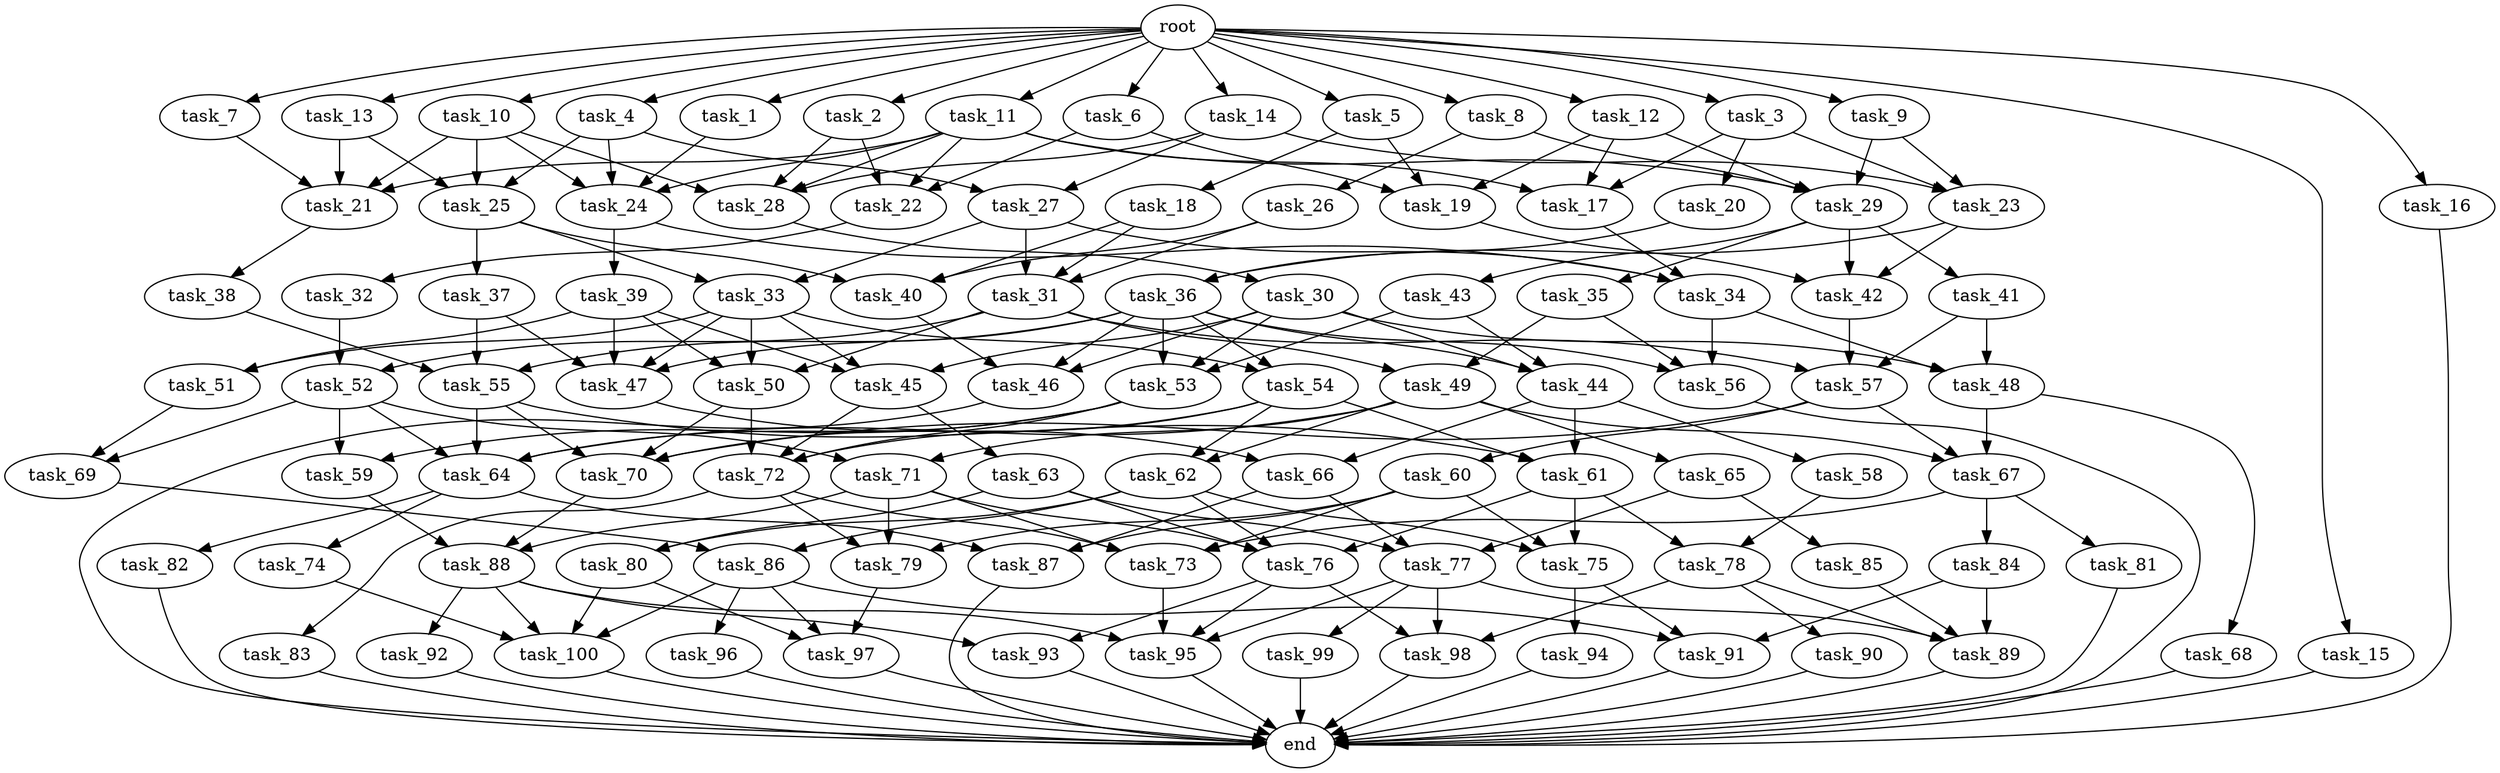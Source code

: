 digraph G {
  task_66 [size="4.171298e+09"];
  task_71 [size="3.880736e+09"];
  task_79 [size="2.459283e+09"];
  task_27 [size="2.301159e+09"];
  task_34 [size="1.012361e+09"];
  task_69 [size="1.684942e+09"];
  task_63 [size="1.887504e+09"];
  task_87 [size="2.814607e+09"];
  task_26 [size="3.989653e+09"];
  task_25 [size="4.017563e+09"];
  task_44 [size="2.734422e+09"];
  task_19 [size="1.812071e+08"];
  task_57 [size="3.711394e+09"];
  task_47 [size="4.398883e+09"];
  task_29 [size="1.658521e+09"];
  task_20 [size="1.246543e+08"];
  task_56 [size="3.108845e+09"];
  task_15 [size="2.359936e+09"];
  task_77 [size="2.841854e+09"];
  task_92 [size="8.857551e+08"];
  task_100 [size="3.018884e+09"];
  task_16 [size="2.571238e+09"];
  task_91 [size="1.638487e+09"];
  task_82 [size="3.879963e+09"];
  task_73 [size="2.258895e+09"];
  task_65 [size="3.382990e+09"];
  task_10 [size="1.065839e+09"];
  task_30 [size="3.271880e+09"];
  task_23 [size="3.964200e+09"];
  task_78 [size="3.940812e+09"];
  task_28 [size="4.521830e+09"];
  task_38 [size="4.172043e+09"];
  task_32 [size="2.854668e+09"];
  task_4 [size="2.821344e+09"];
  task_9 [size="4.589004e+09"];
  task_84 [size="1.385987e+09"];
  task_14 [size="2.080860e+09"];
  end [size="0.000000e+00"];
  task_83 [size="4.300245e+09"];
  task_90 [size="1.905927e+09"];
  task_59 [size="3.659961e+09"];
  task_12 [size="2.833149e+09"];
  task_46 [size="1.320092e+09"];
  task_36 [size="3.509754e+09"];
  task_40 [size="1.935869e+09"];
  task_62 [size="3.458833e+09"];
  task_45 [size="2.430179e+09"];
  task_53 [size="8.795456e+08"];
  task_24 [size="2.744739e+09"];
  task_33 [size="3.073241e+09"];
  task_89 [size="4.531629e+09"];
  task_94 [size="1.249272e+09"];
  task_41 [size="2.950397e+08"];
  task_72 [size="3.778836e+09"];
  task_18 [size="4.935699e+09"];
  task_64 [size="4.349522e+09"];
  task_54 [size="2.239368e+09"];
  task_95 [size="1.178336e+09"];
  task_70 [size="1.617787e+08"];
  task_11 [size="2.219784e+09"];
  task_43 [size="3.416576e+09"];
  task_88 [size="3.169107e+09"];
  task_96 [size="2.350011e+09"];
  task_6 [size="5.956988e+08"];
  task_42 [size="4.767274e+09"];
  task_17 [size="4.186405e+09"];
  task_22 [size="6.918997e+07"];
  task_93 [size="2.442893e+09"];
  task_98 [size="3.927465e+09"];
  task_97 [size="2.753022e+09"];
  task_58 [size="4.738502e+09"];
  task_67 [size="4.158626e+09"];
  root [size="0.000000e+00"];
  task_48 [size="1.179475e+09"];
  task_35 [size="4.140425e+09"];
  task_80 [size="1.543457e+09"];
  task_99 [size="1.470404e+09"];
  task_68 [size="2.166887e+09"];
  task_1 [size="3.743987e+09"];
  task_55 [size="2.653810e+09"];
  task_13 [size="3.933821e+09"];
  task_52 [size="3.745779e+09"];
  task_81 [size="2.659790e+09"];
  task_39 [size="6.264493e+08"];
  task_2 [size="1.669120e+09"];
  task_37 [size="4.439805e+09"];
  task_5 [size="4.368831e+09"];
  task_76 [size="2.919817e+09"];
  task_51 [size="4.405199e+09"];
  task_7 [size="1.757651e+09"];
  task_60 [size="5.132866e+08"];
  task_74 [size="2.463773e+09"];
  task_85 [size="2.985806e+09"];
  task_49 [size="3.360654e+09"];
  task_31 [size="3.168086e+09"];
  task_21 [size="3.683763e+09"];
  task_3 [size="5.300241e+08"];
  task_8 [size="2.960637e+09"];
  task_75 [size="1.346605e+09"];
  task_50 [size="2.711755e+09"];
  task_61 [size="8.048331e+07"];
  task_86 [size="1.426388e+09"];

  task_66 -> task_87 [size="4.171298e+08"];
  task_66 -> task_77 [size="4.171298e+08"];
  task_71 -> task_76 [size="3.880736e+08"];
  task_71 -> task_79 [size="3.880736e+08"];
  task_71 -> task_88 [size="3.880736e+08"];
  task_71 -> task_73 [size="3.880736e+08"];
  task_79 -> task_97 [size="1.639522e+08"];
  task_27 -> task_31 [size="2.301159e+08"];
  task_27 -> task_34 [size="2.301159e+08"];
  task_27 -> task_33 [size="2.301159e+08"];
  task_34 -> task_56 [size="6.749075e+07"];
  task_34 -> task_48 [size="6.749075e+07"];
  task_69 -> task_86 [size="1.684942e+08"];
  task_63 -> task_76 [size="3.775008e+08"];
  task_63 -> task_80 [size="3.775008e+08"];
  task_63 -> task_77 [size="3.775008e+08"];
  task_87 -> end [size="1.000000e-12"];
  task_26 -> task_31 [size="7.979305e+08"];
  task_26 -> task_40 [size="7.979305e+08"];
  task_25 -> task_37 [size="2.678376e+08"];
  task_25 -> task_40 [size="2.678376e+08"];
  task_25 -> task_33 [size="2.678376e+08"];
  task_44 -> task_58 [size="1.822948e+08"];
  task_44 -> task_66 [size="1.822948e+08"];
  task_44 -> task_61 [size="1.822948e+08"];
  task_19 -> task_42 [size="1.208047e+07"];
  task_57 -> task_60 [size="2.474263e+08"];
  task_57 -> task_70 [size="2.474263e+08"];
  task_57 -> task_67 [size="2.474263e+08"];
  task_47 -> task_66 [size="2.199442e+08"];
  task_29 -> task_41 [size="8.292604e+07"];
  task_29 -> task_42 [size="8.292604e+07"];
  task_29 -> task_43 [size="8.292604e+07"];
  task_29 -> task_35 [size="8.292604e+07"];
  task_20 -> task_36 [size="2.493085e+07"];
  task_56 -> end [size="1.000000e-12"];
  task_15 -> end [size="1.000000e-12"];
  task_77 -> task_89 [size="1.894569e+08"];
  task_77 -> task_95 [size="1.894569e+08"];
  task_77 -> task_99 [size="1.894569e+08"];
  task_77 -> task_98 [size="1.894569e+08"];
  task_92 -> end [size="1.000000e-12"];
  task_100 -> end [size="1.000000e-12"];
  task_16 -> end [size="1.000000e-12"];
  task_91 -> end [size="1.000000e-12"];
  task_82 -> end [size="1.000000e-12"];
  task_73 -> task_95 [size="1.129447e+08"];
  task_65 -> task_77 [size="6.765980e+08"];
  task_65 -> task_85 [size="6.765980e+08"];
  task_10 -> task_21 [size="2.131678e+08"];
  task_10 -> task_24 [size="2.131678e+08"];
  task_10 -> task_25 [size="2.131678e+08"];
  task_10 -> task_28 [size="2.131678e+08"];
  task_30 -> task_53 [size="6.543761e+08"];
  task_30 -> task_44 [size="6.543761e+08"];
  task_30 -> task_46 [size="6.543761e+08"];
  task_30 -> task_48 [size="6.543761e+08"];
  task_30 -> task_45 [size="6.543761e+08"];
  task_23 -> task_36 [size="2.642800e+08"];
  task_23 -> task_42 [size="2.642800e+08"];
  task_78 -> task_90 [size="3.940812e+08"];
  task_78 -> task_89 [size="3.940812e+08"];
  task_78 -> task_98 [size="3.940812e+08"];
  task_28 -> task_30 [size="2.260915e+08"];
  task_38 -> task_55 [size="8.344086e+08"];
  task_32 -> task_52 [size="5.709336e+08"];
  task_4 -> task_27 [size="5.642689e+08"];
  task_4 -> task_24 [size="5.642689e+08"];
  task_4 -> task_25 [size="5.642689e+08"];
  task_9 -> task_23 [size="9.178008e+08"];
  task_9 -> task_29 [size="9.178008e+08"];
  task_84 -> task_89 [size="2.771975e+08"];
  task_84 -> task_91 [size="2.771975e+08"];
  task_14 -> task_27 [size="4.161720e+08"];
  task_14 -> task_28 [size="4.161720e+08"];
  task_14 -> task_23 [size="4.161720e+08"];
  task_83 -> end [size="1.000000e-12"];
  task_90 -> end [size="1.000000e-12"];
  task_59 -> task_88 [size="3.659961e+08"];
  task_12 -> task_19 [size="5.666298e+08"];
  task_12 -> task_17 [size="5.666298e+08"];
  task_12 -> task_29 [size="5.666298e+08"];
  task_46 -> end [size="1.000000e-12"];
  task_36 -> task_44 [size="3.509754e+08"];
  task_36 -> task_47 [size="3.509754e+08"];
  task_36 -> task_55 [size="3.509754e+08"];
  task_36 -> task_54 [size="3.509754e+08"];
  task_36 -> task_53 [size="3.509754e+08"];
  task_36 -> task_56 [size="3.509754e+08"];
  task_36 -> task_46 [size="3.509754e+08"];
  task_40 -> task_46 [size="1.290580e+08"];
  task_62 -> task_76 [size="3.458833e+08"];
  task_62 -> task_75 [size="3.458833e+08"];
  task_62 -> task_80 [size="3.458833e+08"];
  task_62 -> task_86 [size="3.458833e+08"];
  task_45 -> task_63 [size="1.620119e+08"];
  task_45 -> task_72 [size="1.620119e+08"];
  task_53 -> task_59 [size="5.863637e+07"];
  task_53 -> task_64 [size="5.863637e+07"];
  task_53 -> task_72 [size="5.863637e+07"];
  task_24 -> task_34 [size="1.372369e+08"];
  task_24 -> task_39 [size="1.372369e+08"];
  task_33 -> task_54 [size="3.073241e+08"];
  task_33 -> task_47 [size="3.073241e+08"];
  task_33 -> task_50 [size="3.073241e+08"];
  task_33 -> task_51 [size="3.073241e+08"];
  task_33 -> task_45 [size="3.073241e+08"];
  task_89 -> end [size="1.000000e-12"];
  task_94 -> end [size="1.000000e-12"];
  task_41 -> task_57 [size="5.900794e+07"];
  task_41 -> task_48 [size="5.900794e+07"];
  task_72 -> task_79 [size="1.889418e+08"];
  task_72 -> task_73 [size="1.889418e+08"];
  task_72 -> task_83 [size="1.889418e+08"];
  task_18 -> task_31 [size="9.871397e+08"];
  task_18 -> task_40 [size="9.871397e+08"];
  task_64 -> task_74 [size="2.174761e+08"];
  task_64 -> task_87 [size="2.174761e+08"];
  task_64 -> task_82 [size="2.174761e+08"];
  task_54 -> task_62 [size="2.239368e+08"];
  task_54 -> task_70 [size="2.239368e+08"];
  task_54 -> task_72 [size="2.239368e+08"];
  task_54 -> task_61 [size="2.239368e+08"];
  task_95 -> end [size="1.000000e-12"];
  task_70 -> task_88 [size="8.088934e+06"];
  task_11 -> task_21 [size="4.439568e+08"];
  task_11 -> task_29 [size="4.439568e+08"];
  task_11 -> task_17 [size="4.439568e+08"];
  task_11 -> task_22 [size="4.439568e+08"];
  task_11 -> task_24 [size="4.439568e+08"];
  task_11 -> task_28 [size="4.439568e+08"];
  task_43 -> task_53 [size="6.833153e+08"];
  task_43 -> task_44 [size="6.833153e+08"];
  task_88 -> task_92 [size="2.112738e+08"];
  task_88 -> task_95 [size="2.112738e+08"];
  task_88 -> task_93 [size="2.112738e+08"];
  task_88 -> task_100 [size="2.112738e+08"];
  task_96 -> end [size="1.000000e-12"];
  task_6 -> task_19 [size="1.191398e+08"];
  task_6 -> task_22 [size="1.191398e+08"];
  task_42 -> task_57 [size="3.178183e+08"];
  task_17 -> task_34 [size="2.790937e+08"];
  task_22 -> task_32 [size="4.612665e+06"];
  task_93 -> end [size="1.000000e-12"];
  task_98 -> end [size="1.000000e-12"];
  task_97 -> end [size="1.000000e-12"];
  task_58 -> task_78 [size="9.477003e+08"];
  task_67 -> task_81 [size="2.772418e+08"];
  task_67 -> task_73 [size="2.772418e+08"];
  task_67 -> task_84 [size="2.772418e+08"];
  root -> task_4 [size="1.000000e-12"];
  root -> task_1 [size="1.000000e-12"];
  root -> task_7 [size="1.000000e-12"];
  root -> task_13 [size="1.000000e-12"];
  root -> task_8 [size="1.000000e-12"];
  root -> task_11 [size="1.000000e-12"];
  root -> task_15 [size="1.000000e-12"];
  root -> task_2 [size="1.000000e-12"];
  root -> task_9 [size="1.000000e-12"];
  root -> task_6 [size="1.000000e-12"];
  root -> task_14 [size="1.000000e-12"];
  root -> task_16 [size="1.000000e-12"];
  root -> task_5 [size="1.000000e-12"];
  root -> task_12 [size="1.000000e-12"];
  root -> task_3 [size="1.000000e-12"];
  root -> task_10 [size="1.000000e-12"];
  task_48 -> task_68 [size="7.863170e+07"];
  task_48 -> task_67 [size="7.863170e+07"];
  task_35 -> task_49 [size="8.280849e+08"];
  task_35 -> task_56 [size="8.280849e+08"];
  task_80 -> task_97 [size="1.543457e+08"];
  task_80 -> task_100 [size="1.543457e+08"];
  task_99 -> end [size="1.000000e-12"];
  task_68 -> end [size="1.000000e-12"];
  task_1 -> task_24 [size="7.487974e+08"];
  task_55 -> task_70 [size="1.769207e+08"];
  task_55 -> task_64 [size="1.769207e+08"];
  task_55 -> task_61 [size="1.769207e+08"];
  task_13 -> task_21 [size="7.867642e+08"];
  task_13 -> task_25 [size="7.867642e+08"];
  task_52 -> task_59 [size="3.745779e+08"];
  task_52 -> task_64 [size="3.745779e+08"];
  task_52 -> task_69 [size="3.745779e+08"];
  task_52 -> task_71 [size="3.745779e+08"];
  task_81 -> end [size="1.000000e-12"];
  task_39 -> task_47 [size="1.252899e+08"];
  task_39 -> task_50 [size="1.252899e+08"];
  task_39 -> task_51 [size="1.252899e+08"];
  task_39 -> task_45 [size="1.252899e+08"];
  task_2 -> task_28 [size="3.338239e+08"];
  task_2 -> task_22 [size="3.338239e+08"];
  task_37 -> task_47 [size="8.879611e+08"];
  task_37 -> task_55 [size="8.879611e+08"];
  task_5 -> task_19 [size="8.737662e+08"];
  task_5 -> task_18 [size="8.737662e+08"];
  task_76 -> task_95 [size="1.459909e+08"];
  task_76 -> task_93 [size="1.459909e+08"];
  task_76 -> task_98 [size="1.459909e+08"];
  task_51 -> task_69 [size="4.405199e+08"];
  task_7 -> task_21 [size="3.515301e+08"];
  task_60 -> task_79 [size="1.026573e+08"];
  task_60 -> task_75 [size="1.026573e+08"];
  task_60 -> task_87 [size="1.026573e+08"];
  task_60 -> task_73 [size="1.026573e+08"];
  task_74 -> task_100 [size="4.927545e+08"];
  task_85 -> task_89 [size="5.971613e+08"];
  task_49 -> task_65 [size="3.360654e+08"];
  task_49 -> task_62 [size="3.360654e+08"];
  task_49 -> task_64 [size="3.360654e+08"];
  task_49 -> task_67 [size="3.360654e+08"];
  task_49 -> task_71 [size="3.360654e+08"];
  task_31 -> task_49 [size="2.112057e+08"];
  task_31 -> task_50 [size="2.112057e+08"];
  task_31 -> task_52 [size="2.112057e+08"];
  task_31 -> task_57 [size="2.112057e+08"];
  task_21 -> task_38 [size="1.841881e+08"];
  task_3 -> task_17 [size="1.060048e+08"];
  task_3 -> task_20 [size="1.060048e+08"];
  task_3 -> task_23 [size="1.060048e+08"];
  task_8 -> task_26 [size="5.921274e+08"];
  task_8 -> task_29 [size="5.921274e+08"];
  task_75 -> task_94 [size="8.977370e+07"];
  task_75 -> task_91 [size="8.977370e+07"];
  task_50 -> task_70 [size="1.807837e+08"];
  task_50 -> task_72 [size="1.807837e+08"];
  task_61 -> task_76 [size="5.365554e+06"];
  task_61 -> task_75 [size="5.365554e+06"];
  task_61 -> task_78 [size="5.365554e+06"];
  task_86 -> task_97 [size="1.426388e+08"];
  task_86 -> task_96 [size="1.426388e+08"];
  task_86 -> task_100 [size="1.426388e+08"];
  task_86 -> task_91 [size="1.426388e+08"];
}
